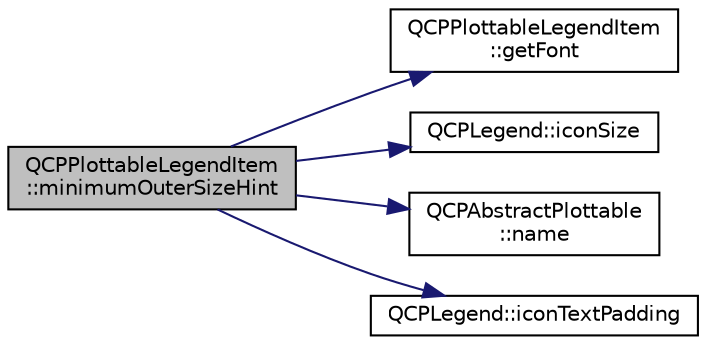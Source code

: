 digraph "QCPPlottableLegendItem::minimumOuterSizeHint"
{
  edge [fontname="Helvetica",fontsize="10",labelfontname="Helvetica",labelfontsize="10"];
  node [fontname="Helvetica",fontsize="10",shape=record];
  rankdir="LR";
  Node30 [label="QCPPlottableLegendItem\l::minimumOuterSizeHint",height=0.2,width=0.4,color="black", fillcolor="grey75", style="filled", fontcolor="black"];
  Node30 -> Node31 [color="midnightblue",fontsize="10",style="solid",fontname="Helvetica"];
  Node31 [label="QCPPlottableLegendItem\l::getFont",height=0.2,width=0.4,color="black", fillcolor="white", style="filled",URL="$class_q_c_p_plottable_legend_item.html#a77d980f594046226f9ac075fa07244b3"];
  Node30 -> Node32 [color="midnightblue",fontsize="10",style="solid",fontname="Helvetica"];
  Node32 [label="QCPLegend::iconSize",height=0.2,width=0.4,color="black", fillcolor="white", style="filled",URL="$class_q_c_p_legend.html#ae4f17a186558c82d2ba269f6e7164dda"];
  Node30 -> Node33 [color="midnightblue",fontsize="10",style="solid",fontname="Helvetica"];
  Node33 [label="QCPAbstractPlottable\l::name",height=0.2,width=0.4,color="black", fillcolor="white", style="filled",URL="$class_q_c_p_abstract_plottable.html#a52c226eefcb1920240eeabae574d28c0"];
  Node30 -> Node34 [color="midnightblue",fontsize="10",style="solid",fontname="Helvetica"];
  Node34 [label="QCPLegend::iconTextPadding",height=0.2,width=0.4,color="black", fillcolor="white", style="filled",URL="$class_q_c_p_legend.html#a19668bb7f8fafe20d367cebf96269eaf"];
}
